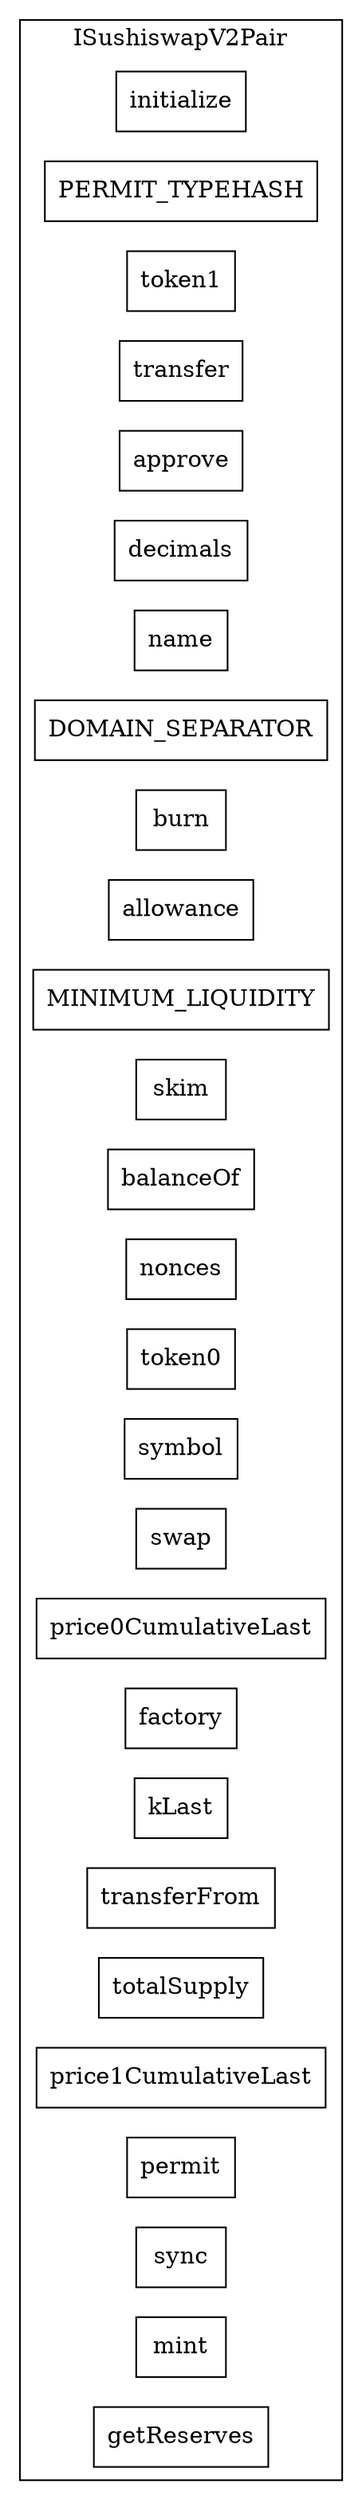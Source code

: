 strict digraph {
rankdir="LR"
node [shape=box]
subgraph cluster_241_ISushiswapV2Pair {
label = "ISushiswapV2Pair"
"241_initialize" [label="initialize"]
"241_PERMIT_TYPEHASH" [label="PERMIT_TYPEHASH"]
"241_token1" [label="token1"]
"241_transfer" [label="transfer"]
"241_approve" [label="approve"]
"241_decimals" [label="decimals"]
"241_name" [label="name"]
"241_DOMAIN_SEPARATOR" [label="DOMAIN_SEPARATOR"]
"241_burn" [label="burn"]
"241_allowance" [label="allowance"]
"241_MINIMUM_LIQUIDITY" [label="MINIMUM_LIQUIDITY"]
"241_skim" [label="skim"]
"241_balanceOf" [label="balanceOf"]
"241_nonces" [label="nonces"]
"241_token0" [label="token0"]
"241_symbol" [label="symbol"]
"241_swap" [label="swap"]
"241_price0CumulativeLast" [label="price0CumulativeLast"]
"241_factory" [label="factory"]
"241_kLast" [label="kLast"]
"241_transferFrom" [label="transferFrom"]
"241_totalSupply" [label="totalSupply"]
"241_price1CumulativeLast" [label="price1CumulativeLast"]
"241_permit" [label="permit"]
"241_sync" [label="sync"]
"241_mint" [label="mint"]
"241_getReserves" [label="getReserves"]
}subgraph cluster_solidity {
label = "[Solidity]"
}
}